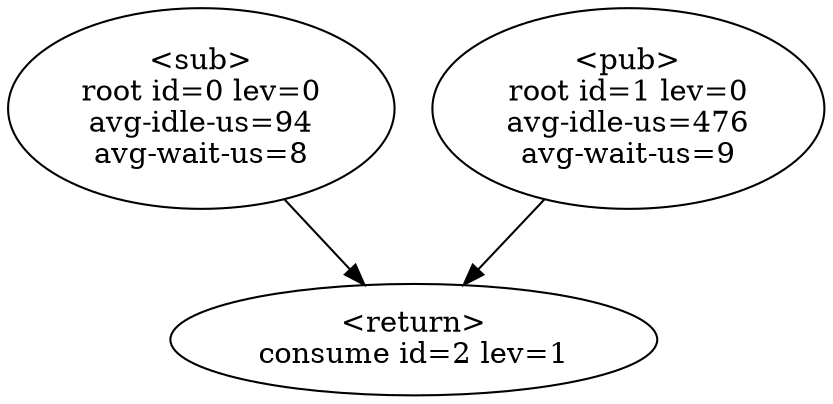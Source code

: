digraph {
"<sub>
root id=0 lev=0
avg-idle-us=94
avg-wait-us=8" -> "<return>
consume id=2 lev=1"
"<pub>
root id=1 lev=0
avg-idle-us=476
avg-wait-us=9" -> "<return>
consume id=2 lev=1"
}